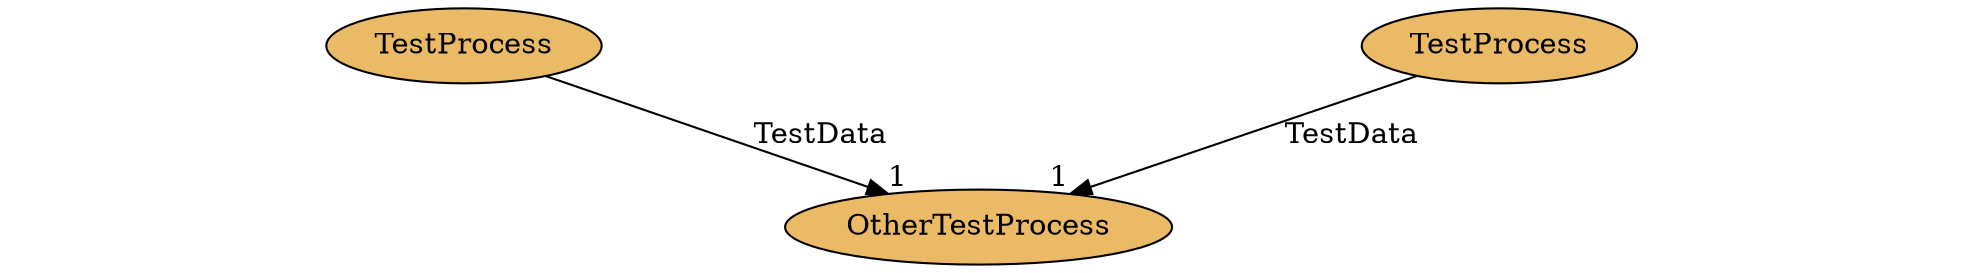 digraph test {
ratio=0.132
node [style=filled]
"TestProcessi1" [fillcolor="#ebba66",label="TestProcess",toplabel="arglist",bottomlabel="kwarg=value"];
"TestProcessi2" [fillcolor="#ebba66",label="TestProcess",toplabel="arglist",bottomlabel="kwarg=value"];
"TestProcessTarget" [fillcolor="#ebba66",label="OtherTestProcess"];
"TestProcessi1" -> "TestProcessTarget" [label="TestData",headlabel="1"];
"TestProcessi2" -> "TestProcessTarget" [label="TestData",headlabel="1"];
}
